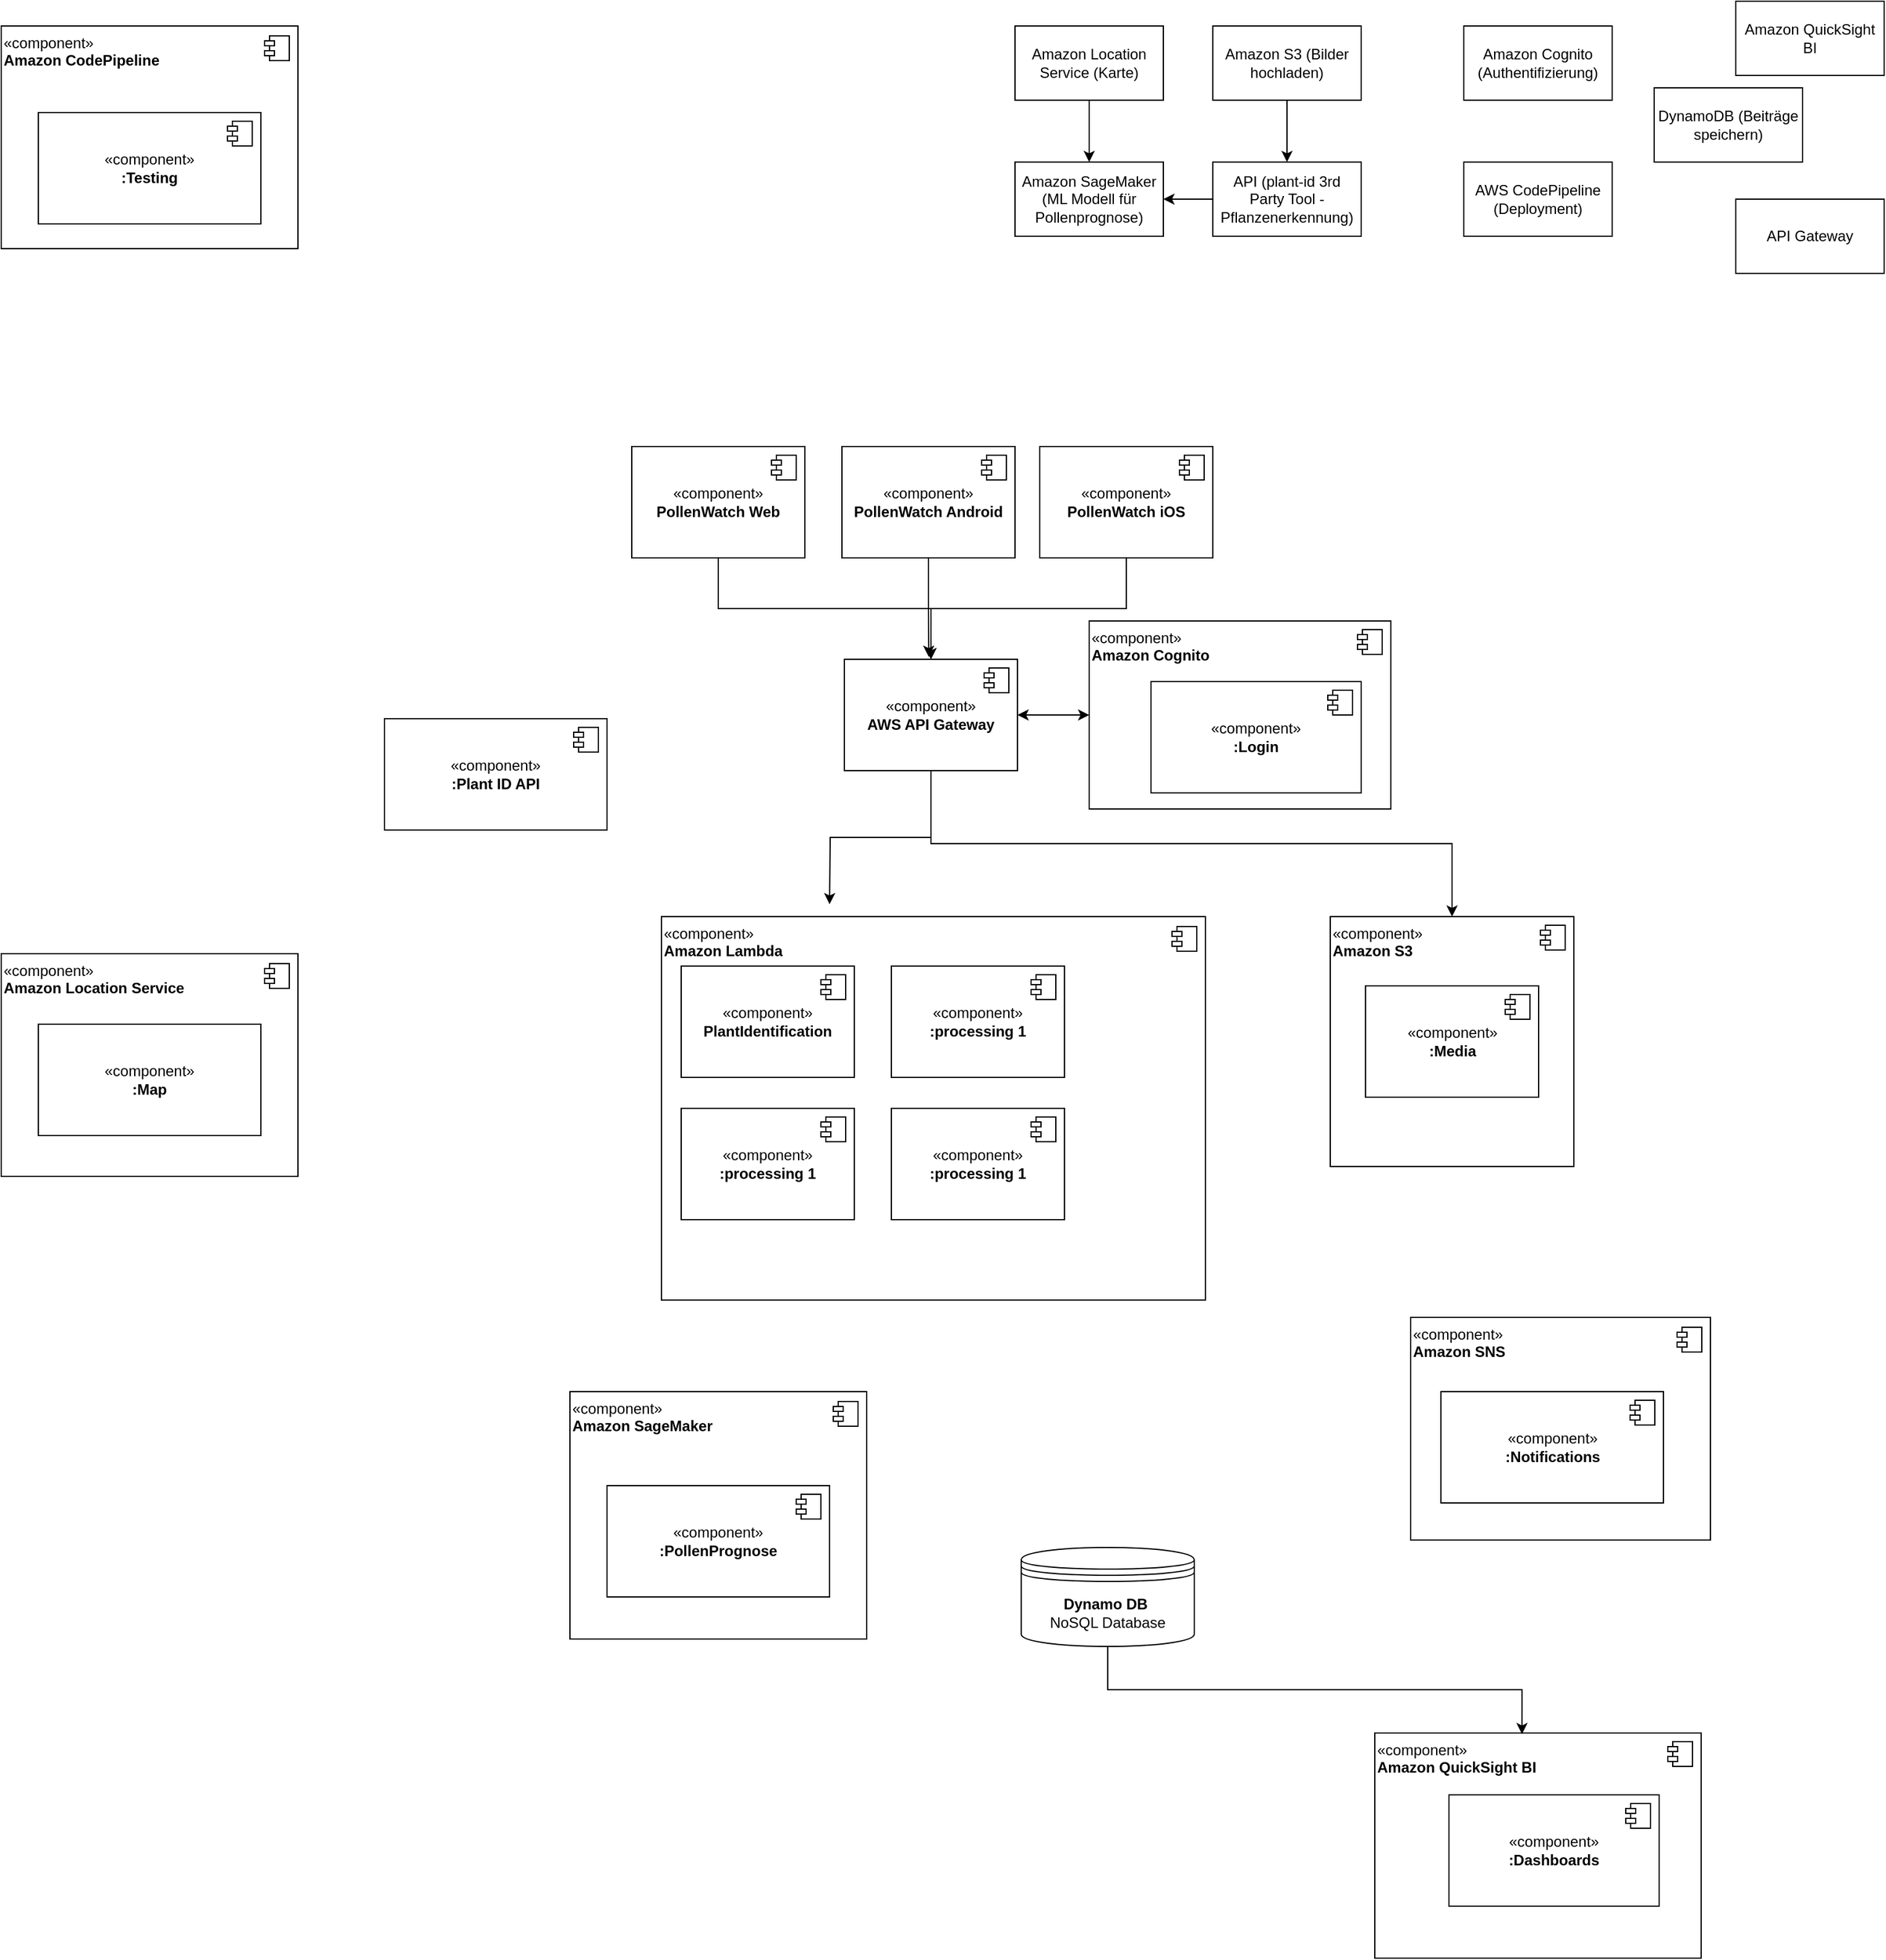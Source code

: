 <mxfile version="27.1.4">
  <diagram name="Seite-1" id="LLEtCyWinPWdS2YDN9kB">
    <mxGraphModel dx="3228" dy="2442" grid="1" gridSize="10" guides="1" tooltips="1" connect="1" arrows="1" fold="1" page="1" pageScale="1" pageWidth="827" pageHeight="1169" math="0" shadow="0">
      <root>
        <mxCell id="0" />
        <mxCell id="1" parent="0" />
        <mxCell id="4r_Y0ZmjXoZ240VpbycW-23" style="edgeStyle=orthogonalEdgeStyle;rounded=0;orthogonalLoop=1;jettySize=auto;html=1;exitX=0.5;exitY=1;exitDx=0;exitDy=0;" parent="1" source="4r_Y0ZmjXoZ240VpbycW-2" target="4r_Y0ZmjXoZ240VpbycW-8" edge="1">
          <mxGeometry relative="1" as="geometry" />
        </mxCell>
        <mxCell id="4r_Y0ZmjXoZ240VpbycW-2" value="Amazon Location Service (Karte)" style="rounded=0;whiteSpace=wrap;html=1;" parent="1" vertex="1">
          <mxGeometry x="70" y="-420" width="120" height="60" as="geometry" />
        </mxCell>
        <mxCell id="4r_Y0ZmjXoZ240VpbycW-3" value="API Gateway" style="rounded=0;whiteSpace=wrap;html=1;" parent="1" vertex="1">
          <mxGeometry x="653" y="-280" width="120" height="60" as="geometry" />
        </mxCell>
        <mxCell id="4r_Y0ZmjXoZ240VpbycW-4" value="DynamoDB (Beiträge speichern)" style="rounded=0;whiteSpace=wrap;html=1;" parent="1" vertex="1">
          <mxGeometry x="587" y="-370" width="120" height="60" as="geometry" />
        </mxCell>
        <mxCell id="4r_Y0ZmjXoZ240VpbycW-22" style="edgeStyle=orthogonalEdgeStyle;rounded=0;orthogonalLoop=1;jettySize=auto;html=1;exitX=0.5;exitY=1;exitDx=0;exitDy=0;entryX=0.5;entryY=0;entryDx=0;entryDy=0;" parent="1" source="4r_Y0ZmjXoZ240VpbycW-6" target="4r_Y0ZmjXoZ240VpbycW-7" edge="1">
          <mxGeometry relative="1" as="geometry" />
        </mxCell>
        <mxCell id="4r_Y0ZmjXoZ240VpbycW-6" value="Amazon S3 (Bilder hochladen)" style="rounded=0;whiteSpace=wrap;html=1;" parent="1" vertex="1">
          <mxGeometry x="230" y="-420" width="120" height="60" as="geometry" />
        </mxCell>
        <mxCell id="4r_Y0ZmjXoZ240VpbycW-24" style="edgeStyle=orthogonalEdgeStyle;rounded=0;orthogonalLoop=1;jettySize=auto;html=1;exitX=0;exitY=0.5;exitDx=0;exitDy=0;entryX=1;entryY=0.5;entryDx=0;entryDy=0;" parent="1" source="4r_Y0ZmjXoZ240VpbycW-7" target="4r_Y0ZmjXoZ240VpbycW-8" edge="1">
          <mxGeometry relative="1" as="geometry" />
        </mxCell>
        <mxCell id="4r_Y0ZmjXoZ240VpbycW-7" value="API (plant-id 3rd Party Tool - Pflanzenerkennung)" style="rounded=0;whiteSpace=wrap;html=1;" parent="1" vertex="1">
          <mxGeometry x="230" y="-310" width="120" height="60" as="geometry" />
        </mxCell>
        <mxCell id="4r_Y0ZmjXoZ240VpbycW-8" value="Amazon SageMaker (ML Modell für Pollenprognose)" style="rounded=0;whiteSpace=wrap;html=1;" parent="1" vertex="1">
          <mxGeometry x="70" y="-310" width="120" height="60" as="geometry" />
        </mxCell>
        <mxCell id="4r_Y0ZmjXoZ240VpbycW-9" value="Amazon Cognito (Authentifizierung)" style="rounded=0;whiteSpace=wrap;html=1;" parent="1" vertex="1">
          <mxGeometry x="433" y="-420" width="120" height="60" as="geometry" />
        </mxCell>
        <mxCell id="4r_Y0ZmjXoZ240VpbycW-11" value="Amazon QuickSight BI" style="rounded=0;whiteSpace=wrap;html=1;" parent="1" vertex="1">
          <mxGeometry x="653" y="-440" width="120" height="60" as="geometry" />
        </mxCell>
        <mxCell id="4r_Y0ZmjXoZ240VpbycW-12" value="AWS CodePipeline (Deployment)" style="rounded=0;whiteSpace=wrap;html=1;" parent="1" vertex="1">
          <mxGeometry x="433" y="-310" width="120" height="60" as="geometry" />
        </mxCell>
        <mxCell id="u-LYRZsdHviWgN9R1KnS-1" value="«component»&lt;br&gt;&lt;b&gt;Amazon SNS&lt;/b&gt;" style="html=1;dropTarget=0;whiteSpace=wrap;align=left;verticalAlign=top;" vertex="1" parent="1">
          <mxGeometry x="390" y="624" width="242.5" height="180" as="geometry" />
        </mxCell>
        <mxCell id="u-LYRZsdHviWgN9R1KnS-2" value="" style="shape=module;jettyWidth=8;jettyHeight=4;" vertex="1" parent="u-LYRZsdHviWgN9R1KnS-1">
          <mxGeometry x="1" width="20" height="20" relative="1" as="geometry">
            <mxPoint x="-27" y="8" as="offset" />
          </mxGeometry>
        </mxCell>
        <mxCell id="u-LYRZsdHviWgN9R1KnS-3" value="«component»&lt;br&gt;&lt;b&gt;:Notifications&lt;/b&gt;" style="html=1;dropTarget=0;whiteSpace=wrap;" vertex="1" parent="1">
          <mxGeometry x="414.5" y="684" width="180" height="90" as="geometry" />
        </mxCell>
        <mxCell id="u-LYRZsdHviWgN9R1KnS-4" value="" style="shape=module;jettyWidth=8;jettyHeight=4;" vertex="1" parent="u-LYRZsdHviWgN9R1KnS-3">
          <mxGeometry x="1" width="20" height="20" relative="1" as="geometry">
            <mxPoint x="-27" y="7" as="offset" />
          </mxGeometry>
        </mxCell>
        <mxCell id="u-LYRZsdHviWgN9R1KnS-6" value="&lt;div style=&quot;&quot;&gt;«component»&lt;/div&gt;&lt;b&gt;Amazon SageMaker&lt;/b&gt;" style="html=1;dropTarget=0;whiteSpace=wrap;verticalAlign=top;align=left;" vertex="1" parent="1">
          <mxGeometry x="-290" y="684" width="240" height="200" as="geometry" />
        </mxCell>
        <mxCell id="u-LYRZsdHviWgN9R1KnS-7" value="" style="shape=module;jettyWidth=8;jettyHeight=4;" vertex="1" parent="u-LYRZsdHviWgN9R1KnS-6">
          <mxGeometry x="1" width="20" height="20" relative="1" as="geometry">
            <mxPoint x="-27" y="8" as="offset" />
          </mxGeometry>
        </mxCell>
        <mxCell id="u-LYRZsdHviWgN9R1KnS-8" value="«component»&lt;br&gt;&lt;b&gt;Amazon S3&lt;/b&gt;" style="html=1;dropTarget=0;whiteSpace=wrap;align=left;verticalAlign=top;" vertex="1" parent="1">
          <mxGeometry x="325" y="300" width="197" height="202" as="geometry" />
        </mxCell>
        <mxCell id="u-LYRZsdHviWgN9R1KnS-9" value="" style="shape=module;jettyWidth=8;jettyHeight=4;" vertex="1" parent="u-LYRZsdHviWgN9R1KnS-8">
          <mxGeometry x="1" width="20" height="20" relative="1" as="geometry">
            <mxPoint x="-27" y="7" as="offset" />
          </mxGeometry>
        </mxCell>
        <mxCell id="u-LYRZsdHviWgN9R1KnS-10" value="«component»&lt;br&gt;&lt;b&gt;:Media&lt;/b&gt;" style="html=1;dropTarget=0;whiteSpace=wrap;" vertex="1" parent="1">
          <mxGeometry x="353.5" y="356" width="140" height="90" as="geometry" />
        </mxCell>
        <mxCell id="u-LYRZsdHviWgN9R1KnS-11" value="" style="shape=module;jettyWidth=8;jettyHeight=4;" vertex="1" parent="u-LYRZsdHviWgN9R1KnS-10">
          <mxGeometry x="1" width="20" height="20" relative="1" as="geometry">
            <mxPoint x="-27" y="7" as="offset" />
          </mxGeometry>
        </mxCell>
        <mxCell id="u-LYRZsdHviWgN9R1KnS-12" value="«component»&lt;br&gt;&lt;b&gt;:Plant ID API&lt;/b&gt;" style="html=1;dropTarget=0;whiteSpace=wrap;" vertex="1" parent="1">
          <mxGeometry x="-440" y="140" width="180" height="90" as="geometry" />
        </mxCell>
        <mxCell id="u-LYRZsdHviWgN9R1KnS-13" value="" style="shape=module;jettyWidth=8;jettyHeight=4;" vertex="1" parent="u-LYRZsdHviWgN9R1KnS-12">
          <mxGeometry x="1" width="20" height="20" relative="1" as="geometry">
            <mxPoint x="-27" y="7" as="offset" />
          </mxGeometry>
        </mxCell>
        <mxCell id="u-LYRZsdHviWgN9R1KnS-14" value="«component»&lt;br&gt;&lt;b&gt;:PollenPrognose&lt;/b&gt;" style="html=1;dropTarget=0;whiteSpace=wrap;" vertex="1" parent="1">
          <mxGeometry x="-260" y="760" width="180" height="90" as="geometry" />
        </mxCell>
        <mxCell id="u-LYRZsdHviWgN9R1KnS-15" value="" style="shape=module;jettyWidth=8;jettyHeight=4;" vertex="1" parent="u-LYRZsdHviWgN9R1KnS-14">
          <mxGeometry x="1" width="20" height="20" relative="1" as="geometry">
            <mxPoint x="-27" y="7" as="offset" />
          </mxGeometry>
        </mxCell>
        <mxCell id="u-LYRZsdHviWgN9R1KnS-21" value="&lt;div style=&quot;&quot;&gt;«component»&lt;/div&gt;&lt;b&gt;Amazon Location Service&lt;/b&gt;" style="html=1;dropTarget=0;whiteSpace=wrap;verticalAlign=top;align=left;" vertex="1" parent="1">
          <mxGeometry x="-750" y="330" width="240" height="180" as="geometry" />
        </mxCell>
        <mxCell id="u-LYRZsdHviWgN9R1KnS-22" value="" style="shape=module;jettyWidth=8;jettyHeight=4;" vertex="1" parent="u-LYRZsdHviWgN9R1KnS-21">
          <mxGeometry x="1" width="20" height="20" relative="1" as="geometry">
            <mxPoint x="-27" y="8" as="offset" />
          </mxGeometry>
        </mxCell>
        <mxCell id="u-LYRZsdHviWgN9R1KnS-23" value="«component»&lt;br&gt;&lt;b&gt;:Map&lt;/b&gt;" style="html=1;dropTarget=0;whiteSpace=wrap;" vertex="1" parent="1">
          <mxGeometry x="-720" y="387" width="180" height="90" as="geometry" />
        </mxCell>
        <mxCell id="u-LYRZsdHviWgN9R1KnS-26" value="«component»&lt;br&gt;&lt;b&gt;Amazon Cognito&lt;/b&gt;" style="html=1;dropTarget=0;whiteSpace=wrap;align=left;verticalAlign=top;" vertex="1" parent="1">
          <mxGeometry x="130" y="61" width="244" height="152" as="geometry" />
        </mxCell>
        <mxCell id="u-LYRZsdHviWgN9R1KnS-27" value="" style="shape=module;jettyWidth=8;jettyHeight=4;" vertex="1" parent="u-LYRZsdHviWgN9R1KnS-26">
          <mxGeometry x="1" width="20" height="20" relative="1" as="geometry">
            <mxPoint x="-27" y="7" as="offset" />
          </mxGeometry>
        </mxCell>
        <mxCell id="u-LYRZsdHviWgN9R1KnS-28" value="«component»&lt;br&gt;&lt;b&gt;:Login&lt;/b&gt;" style="html=1;dropTarget=0;whiteSpace=wrap;" vertex="1" parent="1">
          <mxGeometry x="180" y="110" width="170" height="90" as="geometry" />
        </mxCell>
        <mxCell id="u-LYRZsdHviWgN9R1KnS-29" value="" style="shape=module;jettyWidth=8;jettyHeight=4;" vertex="1" parent="u-LYRZsdHviWgN9R1KnS-28">
          <mxGeometry x="1" width="20" height="20" relative="1" as="geometry">
            <mxPoint x="-27" y="7" as="offset" />
          </mxGeometry>
        </mxCell>
        <mxCell id="u-LYRZsdHviWgN9R1KnS-31" value="&lt;b&gt;Dynamo DB&amp;nbsp;&lt;/b&gt;&lt;div&gt;NoSQL Database&lt;/div&gt;" style="shape=datastore;whiteSpace=wrap;html=1;" vertex="1" parent="1">
          <mxGeometry x="75" y="810" width="140" height="80" as="geometry" />
        </mxCell>
        <mxCell id="u-LYRZsdHviWgN9R1KnS-34" value="«component»&lt;br&gt;&lt;b&gt;Amazon QuickSight BI&lt;/b&gt;" style="html=1;dropTarget=0;whiteSpace=wrap;align=left;verticalAlign=top;" vertex="1" parent="1">
          <mxGeometry x="361" y="960" width="264" height="182" as="geometry" />
        </mxCell>
        <mxCell id="u-LYRZsdHviWgN9R1KnS-35" value="" style="shape=module;jettyWidth=8;jettyHeight=4;" vertex="1" parent="u-LYRZsdHviWgN9R1KnS-34">
          <mxGeometry x="1" width="20" height="20" relative="1" as="geometry">
            <mxPoint x="-27" y="7" as="offset" />
          </mxGeometry>
        </mxCell>
        <mxCell id="u-LYRZsdHviWgN9R1KnS-36" value="«component»&lt;br&gt;&lt;b&gt;:Dashboards&lt;/b&gt;" style="html=1;dropTarget=0;whiteSpace=wrap;" vertex="1" parent="1">
          <mxGeometry x="421" y="1010" width="170" height="90" as="geometry" />
        </mxCell>
        <mxCell id="u-LYRZsdHviWgN9R1KnS-37" value="" style="shape=module;jettyWidth=8;jettyHeight=4;" vertex="1" parent="u-LYRZsdHviWgN9R1KnS-36">
          <mxGeometry x="1" width="20" height="20" relative="1" as="geometry">
            <mxPoint x="-27" y="7" as="offset" />
          </mxGeometry>
        </mxCell>
        <mxCell id="u-LYRZsdHviWgN9R1KnS-40" style="edgeStyle=orthogonalEdgeStyle;rounded=0;orthogonalLoop=1;jettySize=auto;html=1;exitX=0.5;exitY=1;exitDx=0;exitDy=0;entryX=0.451;entryY=0.005;entryDx=0;entryDy=0;entryPerimeter=0;" edge="1" parent="1" source="u-LYRZsdHviWgN9R1KnS-31" target="u-LYRZsdHviWgN9R1KnS-34">
          <mxGeometry relative="1" as="geometry" />
        </mxCell>
        <mxCell id="u-LYRZsdHviWgN9R1KnS-50" style="edgeStyle=orthogonalEdgeStyle;rounded=0;orthogonalLoop=1;jettySize=auto;html=1;exitX=0.5;exitY=1;exitDx=0;exitDy=0;" edge="1" parent="1" source="u-LYRZsdHviWgN9R1KnS-47" target="u-LYRZsdHviWgN9R1KnS-8">
          <mxGeometry relative="1" as="geometry" />
        </mxCell>
        <mxCell id="u-LYRZsdHviWgN9R1KnS-65" style="edgeStyle=orthogonalEdgeStyle;rounded=0;orthogonalLoop=1;jettySize=auto;html=1;exitX=0.5;exitY=1;exitDx=0;exitDy=0;" edge="1" parent="1" source="u-LYRZsdHviWgN9R1KnS-47">
          <mxGeometry relative="1" as="geometry">
            <mxPoint x="-80" y="290" as="targetPoint" />
          </mxGeometry>
        </mxCell>
        <mxCell id="u-LYRZsdHviWgN9R1KnS-76" style="edgeStyle=orthogonalEdgeStyle;rounded=0;orthogonalLoop=1;jettySize=auto;html=1;exitX=1;exitY=0.5;exitDx=0;exitDy=0;entryX=0;entryY=0.5;entryDx=0;entryDy=0;startArrow=classic;startFill=1;" edge="1" parent="1" source="u-LYRZsdHviWgN9R1KnS-47" target="u-LYRZsdHviWgN9R1KnS-26">
          <mxGeometry relative="1" as="geometry" />
        </mxCell>
        <mxCell id="u-LYRZsdHviWgN9R1KnS-47" value="«component»&lt;br&gt;&lt;b&gt;AWS API Gateway&lt;/b&gt;" style="html=1;dropTarget=0;whiteSpace=wrap;" vertex="1" parent="1">
          <mxGeometry x="-68" y="92" width="140" height="90" as="geometry" />
        </mxCell>
        <mxCell id="u-LYRZsdHviWgN9R1KnS-48" value="" style="shape=module;jettyWidth=8;jettyHeight=4;" vertex="1" parent="u-LYRZsdHviWgN9R1KnS-47">
          <mxGeometry x="1" width="20" height="20" relative="1" as="geometry">
            <mxPoint x="-27" y="7" as="offset" />
          </mxGeometry>
        </mxCell>
        <mxCell id="u-LYRZsdHviWgN9R1KnS-51" value="&lt;div style=&quot;&quot;&gt;«component»&lt;/div&gt;&lt;b&gt;Amazon CodePipeline&lt;/b&gt;" style="html=1;dropTarget=0;whiteSpace=wrap;verticalAlign=top;align=left;" vertex="1" parent="1">
          <mxGeometry x="-750" y="-420" width="240" height="180" as="geometry" />
        </mxCell>
        <mxCell id="u-LYRZsdHviWgN9R1KnS-52" value="" style="shape=module;jettyWidth=8;jettyHeight=4;" vertex="1" parent="u-LYRZsdHviWgN9R1KnS-51">
          <mxGeometry x="1" width="20" height="20" relative="1" as="geometry">
            <mxPoint x="-27" y="8" as="offset" />
          </mxGeometry>
        </mxCell>
        <mxCell id="u-LYRZsdHviWgN9R1KnS-53" value="«component»&lt;br&gt;&lt;b&gt;:Testing&lt;/b&gt;" style="html=1;dropTarget=0;whiteSpace=wrap;" vertex="1" parent="1">
          <mxGeometry x="-720" y="-350" width="180" height="90" as="geometry" />
        </mxCell>
        <mxCell id="u-LYRZsdHviWgN9R1KnS-54" value="" style="shape=module;jettyWidth=8;jettyHeight=4;" vertex="1" parent="u-LYRZsdHviWgN9R1KnS-53">
          <mxGeometry x="1" width="20" height="20" relative="1" as="geometry">
            <mxPoint x="-27" y="7" as="offset" />
          </mxGeometry>
        </mxCell>
        <mxCell id="u-LYRZsdHviWgN9R1KnS-58" value="&lt;div style=&quot;&quot;&gt;«component»&lt;/div&gt;&lt;b&gt;Amazon Lambda&lt;/b&gt;" style="html=1;dropTarget=0;whiteSpace=wrap;verticalAlign=top;align=left;" vertex="1" parent="1">
          <mxGeometry x="-216" y="300" width="440" height="310" as="geometry" />
        </mxCell>
        <mxCell id="u-LYRZsdHviWgN9R1KnS-59" value="" style="shape=module;jettyWidth=8;jettyHeight=4;" vertex="1" parent="u-LYRZsdHviWgN9R1KnS-58">
          <mxGeometry x="1" width="20" height="20" relative="1" as="geometry">
            <mxPoint x="-27" y="8" as="offset" />
          </mxGeometry>
        </mxCell>
        <mxCell id="u-LYRZsdHviWgN9R1KnS-60" value="«component»&lt;br&gt;&lt;b&gt;PlantIdentification&lt;/b&gt;" style="html=1;dropTarget=0;whiteSpace=wrap;" vertex="1" parent="1">
          <mxGeometry x="-200" y="340" width="140" height="90" as="geometry" />
        </mxCell>
        <mxCell id="u-LYRZsdHviWgN9R1KnS-61" value="" style="shape=module;jettyWidth=8;jettyHeight=4;" vertex="1" parent="u-LYRZsdHviWgN9R1KnS-60">
          <mxGeometry x="1" width="20" height="20" relative="1" as="geometry">
            <mxPoint x="-27" y="7" as="offset" />
          </mxGeometry>
        </mxCell>
        <mxCell id="u-LYRZsdHviWgN9R1KnS-73" style="edgeStyle=orthogonalEdgeStyle;rounded=0;orthogonalLoop=1;jettySize=auto;html=1;exitX=0.5;exitY=1;exitDx=0;exitDy=0;entryX=0.5;entryY=0;entryDx=0;entryDy=0;" edge="1" parent="1" source="u-LYRZsdHviWgN9R1KnS-67" target="u-LYRZsdHviWgN9R1KnS-47">
          <mxGeometry relative="1" as="geometry" />
        </mxCell>
        <mxCell id="u-LYRZsdHviWgN9R1KnS-67" value="«component»&lt;br&gt;&lt;b&gt;PollenWatch Web&lt;/b&gt;" style="html=1;dropTarget=0;whiteSpace=wrap;" vertex="1" parent="1">
          <mxGeometry x="-240" y="-80" width="140" height="90" as="geometry" />
        </mxCell>
        <mxCell id="u-LYRZsdHviWgN9R1KnS-68" value="" style="shape=module;jettyWidth=8;jettyHeight=4;" vertex="1" parent="u-LYRZsdHviWgN9R1KnS-67">
          <mxGeometry x="1" width="20" height="20" relative="1" as="geometry">
            <mxPoint x="-27" y="7" as="offset" />
          </mxGeometry>
        </mxCell>
        <mxCell id="u-LYRZsdHviWgN9R1KnS-74" style="edgeStyle=orthogonalEdgeStyle;rounded=0;orthogonalLoop=1;jettySize=auto;html=1;exitX=0.5;exitY=1;exitDx=0;exitDy=0;" edge="1" parent="1" source="u-LYRZsdHviWgN9R1KnS-69">
          <mxGeometry relative="1" as="geometry">
            <mxPoint x="0.235" y="90" as="targetPoint" />
          </mxGeometry>
        </mxCell>
        <mxCell id="u-LYRZsdHviWgN9R1KnS-69" value="«component»&lt;br&gt;&lt;b&gt;PollenWatch Android&lt;/b&gt;" style="html=1;dropTarget=0;whiteSpace=wrap;" vertex="1" parent="1">
          <mxGeometry x="-70" y="-80" width="140" height="90" as="geometry" />
        </mxCell>
        <mxCell id="u-LYRZsdHviWgN9R1KnS-70" value="" style="shape=module;jettyWidth=8;jettyHeight=4;" vertex="1" parent="u-LYRZsdHviWgN9R1KnS-69">
          <mxGeometry x="1" width="20" height="20" relative="1" as="geometry">
            <mxPoint x="-27" y="7" as="offset" />
          </mxGeometry>
        </mxCell>
        <mxCell id="u-LYRZsdHviWgN9R1KnS-75" style="edgeStyle=orthogonalEdgeStyle;rounded=0;orthogonalLoop=1;jettySize=auto;html=1;exitX=0.5;exitY=1;exitDx=0;exitDy=0;entryX=0.5;entryY=0;entryDx=0;entryDy=0;" edge="1" parent="1" source="u-LYRZsdHviWgN9R1KnS-71" target="u-LYRZsdHviWgN9R1KnS-47">
          <mxGeometry relative="1" as="geometry" />
        </mxCell>
        <mxCell id="u-LYRZsdHviWgN9R1KnS-71" value="«component»&lt;br&gt;&lt;b&gt;PollenWatch iOS&lt;/b&gt;" style="html=1;dropTarget=0;whiteSpace=wrap;" vertex="1" parent="1">
          <mxGeometry x="90" y="-80" width="140" height="90" as="geometry" />
        </mxCell>
        <mxCell id="u-LYRZsdHviWgN9R1KnS-72" value="" style="shape=module;jettyWidth=8;jettyHeight=4;" vertex="1" parent="u-LYRZsdHviWgN9R1KnS-71">
          <mxGeometry x="1" width="20" height="20" relative="1" as="geometry">
            <mxPoint x="-27" y="7" as="offset" />
          </mxGeometry>
        </mxCell>
        <mxCell id="u-LYRZsdHviWgN9R1KnS-77" value="«component»&lt;br&gt;&lt;b&gt;:processing 1&lt;/b&gt;" style="html=1;dropTarget=0;whiteSpace=wrap;" vertex="1" parent="1">
          <mxGeometry x="-200" y="455" width="140" height="90" as="geometry" />
        </mxCell>
        <mxCell id="u-LYRZsdHviWgN9R1KnS-78" value="" style="shape=module;jettyWidth=8;jettyHeight=4;" vertex="1" parent="u-LYRZsdHviWgN9R1KnS-77">
          <mxGeometry x="1" width="20" height="20" relative="1" as="geometry">
            <mxPoint x="-27" y="7" as="offset" />
          </mxGeometry>
        </mxCell>
        <mxCell id="u-LYRZsdHviWgN9R1KnS-79" value="«component»&lt;br&gt;&lt;b&gt;:processing 1&lt;/b&gt;" style="html=1;dropTarget=0;whiteSpace=wrap;" vertex="1" parent="1">
          <mxGeometry x="-30" y="340" width="140" height="90" as="geometry" />
        </mxCell>
        <mxCell id="u-LYRZsdHviWgN9R1KnS-80" value="" style="shape=module;jettyWidth=8;jettyHeight=4;" vertex="1" parent="u-LYRZsdHviWgN9R1KnS-79">
          <mxGeometry x="1" width="20" height="20" relative="1" as="geometry">
            <mxPoint x="-27" y="7" as="offset" />
          </mxGeometry>
        </mxCell>
        <mxCell id="u-LYRZsdHviWgN9R1KnS-81" value="«component»&lt;br&gt;&lt;b&gt;:processing 1&lt;/b&gt;" style="html=1;dropTarget=0;whiteSpace=wrap;" vertex="1" parent="1">
          <mxGeometry x="-30" y="455" width="140" height="90" as="geometry" />
        </mxCell>
        <mxCell id="u-LYRZsdHviWgN9R1KnS-82" value="" style="shape=module;jettyWidth=8;jettyHeight=4;" vertex="1" parent="u-LYRZsdHviWgN9R1KnS-81">
          <mxGeometry x="1" width="20" height="20" relative="1" as="geometry">
            <mxPoint x="-27" y="7" as="offset" />
          </mxGeometry>
        </mxCell>
      </root>
    </mxGraphModel>
  </diagram>
</mxfile>

